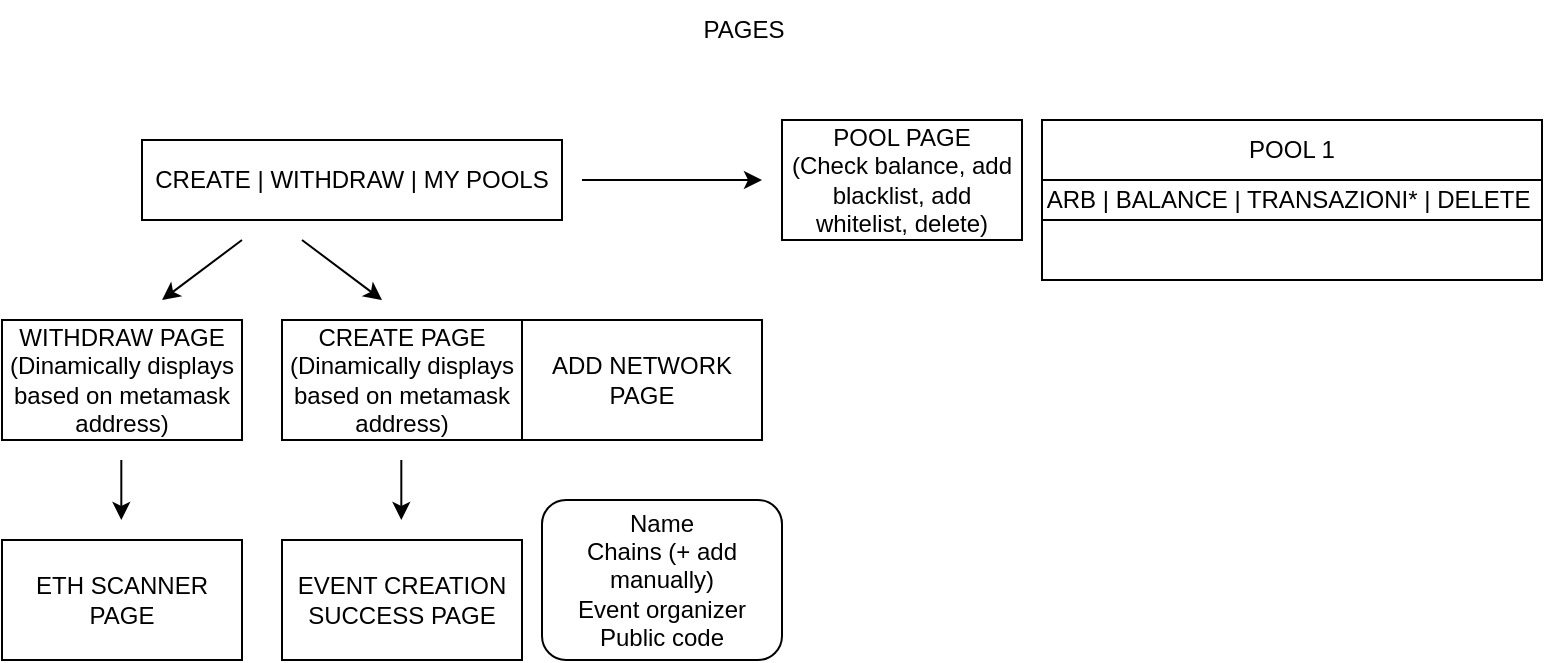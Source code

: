 <mxfile version="22.1.2" type="device">
  <diagram name="Pagina-1" id="PBC77nqGeM4x4Viu83Xp">
    <mxGraphModel dx="1218" dy="560" grid="1" gridSize="10" guides="1" tooltips="1" connect="1" arrows="1" fold="1" page="1" pageScale="1" pageWidth="827" pageHeight="1169" math="0" shadow="0">
      <root>
        <mxCell id="0" />
        <mxCell id="1" parent="0" />
        <mxCell id="SMer5nKGTv0pbF6GY11d-4" value="Name&lt;br&gt;Chains (+ add manually)&lt;br&gt;Event organizer&lt;br&gt;Public code" style="rounded=1;whiteSpace=wrap;html=1;" vertex="1" parent="1">
          <mxGeometry x="299" y="350" width="120" height="80" as="geometry" />
        </mxCell>
        <mxCell id="SMer5nKGTv0pbF6GY11d-6" value="CREATE | WITHDRAW | MY POOLS" style="rounded=0;whiteSpace=wrap;html=1;" vertex="1" parent="1">
          <mxGeometry x="99" y="170" width="210" height="40" as="geometry" />
        </mxCell>
        <mxCell id="SMer5nKGTv0pbF6GY11d-7" value="" style="endArrow=classic;html=1;rounded=0;" edge="1" parent="1">
          <mxGeometry width="50" height="50" relative="1" as="geometry">
            <mxPoint x="149" y="220" as="sourcePoint" />
            <mxPoint x="109" y="250" as="targetPoint" />
          </mxGeometry>
        </mxCell>
        <mxCell id="SMer5nKGTv0pbF6GY11d-8" value="" style="endArrow=classic;html=1;rounded=0;" edge="1" parent="1">
          <mxGeometry width="50" height="50" relative="1" as="geometry">
            <mxPoint x="179" y="220" as="sourcePoint" />
            <mxPoint x="219" y="250" as="targetPoint" />
          </mxGeometry>
        </mxCell>
        <mxCell id="SMer5nKGTv0pbF6GY11d-9" value="WITHDRAW PAGE&lt;br&gt;(Dinamically displays based on metamask address)" style="rounded=0;whiteSpace=wrap;html=1;" vertex="1" parent="1">
          <mxGeometry x="29" y="260" width="120" height="60" as="geometry" />
        </mxCell>
        <mxCell id="SMer5nKGTv0pbF6GY11d-10" value="CREATE PAGE&lt;br&gt;(Dinamically displays based on metamask address)" style="rounded=0;whiteSpace=wrap;html=1;" vertex="1" parent="1">
          <mxGeometry x="169" y="260" width="120" height="60" as="geometry" />
        </mxCell>
        <mxCell id="SMer5nKGTv0pbF6GY11d-12" value="ADD NETWORK PAGE" style="rounded=0;whiteSpace=wrap;html=1;" vertex="1" parent="1">
          <mxGeometry x="289" y="260" width="120" height="60" as="geometry" />
        </mxCell>
        <mxCell id="SMer5nKGTv0pbF6GY11d-15" value="" style="endArrow=classic;html=1;rounded=0;" edge="1" parent="1">
          <mxGeometry width="50" height="50" relative="1" as="geometry">
            <mxPoint x="228.66" y="330" as="sourcePoint" />
            <mxPoint x="228.66" y="360" as="targetPoint" />
          </mxGeometry>
        </mxCell>
        <mxCell id="SMer5nKGTv0pbF6GY11d-16" value="" style="endArrow=classic;html=1;rounded=0;" edge="1" parent="1">
          <mxGeometry width="50" height="50" relative="1" as="geometry">
            <mxPoint x="88.66" y="330" as="sourcePoint" />
            <mxPoint x="88.66" y="360" as="targetPoint" />
          </mxGeometry>
        </mxCell>
        <mxCell id="SMer5nKGTv0pbF6GY11d-17" value="EVENT CREATION SUCCESS PAGE" style="rounded=0;whiteSpace=wrap;html=1;" vertex="1" parent="1">
          <mxGeometry x="169" y="370" width="120" height="60" as="geometry" />
        </mxCell>
        <mxCell id="SMer5nKGTv0pbF6GY11d-18" value="ETH SCANNER PAGE" style="rounded=0;whiteSpace=wrap;html=1;" vertex="1" parent="1">
          <mxGeometry x="29" y="370" width="120" height="60" as="geometry" />
        </mxCell>
        <mxCell id="SMer5nKGTv0pbF6GY11d-19" value="" style="endArrow=classic;html=1;rounded=0;" edge="1" parent="1">
          <mxGeometry width="50" height="50" relative="1" as="geometry">
            <mxPoint x="319" y="190" as="sourcePoint" />
            <mxPoint x="409" y="190" as="targetPoint" />
          </mxGeometry>
        </mxCell>
        <mxCell id="SMer5nKGTv0pbF6GY11d-20" value="POOL PAGE&lt;br&gt;(Check balance, add blacklist, add whitelist, delete)" style="rounded=0;whiteSpace=wrap;html=1;" vertex="1" parent="1">
          <mxGeometry x="419" y="160" width="120" height="60" as="geometry" />
        </mxCell>
        <mxCell id="SMer5nKGTv0pbF6GY11d-22" value="" style="rounded=0;whiteSpace=wrap;html=1;" vertex="1" parent="1">
          <mxGeometry x="549" y="160" width="250" height="80" as="geometry" />
        </mxCell>
        <mxCell id="SMer5nKGTv0pbF6GY11d-23" value="POOL 1" style="rounded=0;whiteSpace=wrap;html=1;" vertex="1" parent="1">
          <mxGeometry x="549" y="160" width="250" height="30" as="geometry" />
        </mxCell>
        <mxCell id="SMer5nKGTv0pbF6GY11d-24" value="ARB | BALANCE | TRANSAZIONI* | DELETE&amp;nbsp;" style="rounded=0;whiteSpace=wrap;html=1;" vertex="1" parent="1">
          <mxGeometry x="549" y="190" width="250" height="20" as="geometry" />
        </mxCell>
        <mxCell id="SMer5nKGTv0pbF6GY11d-28" value="PAGES" style="text;html=1;strokeColor=none;fillColor=none;align=center;verticalAlign=middle;whiteSpace=wrap;rounded=0;" vertex="1" parent="1">
          <mxGeometry x="370" y="100" width="60" height="30" as="geometry" />
        </mxCell>
      </root>
    </mxGraphModel>
  </diagram>
</mxfile>
